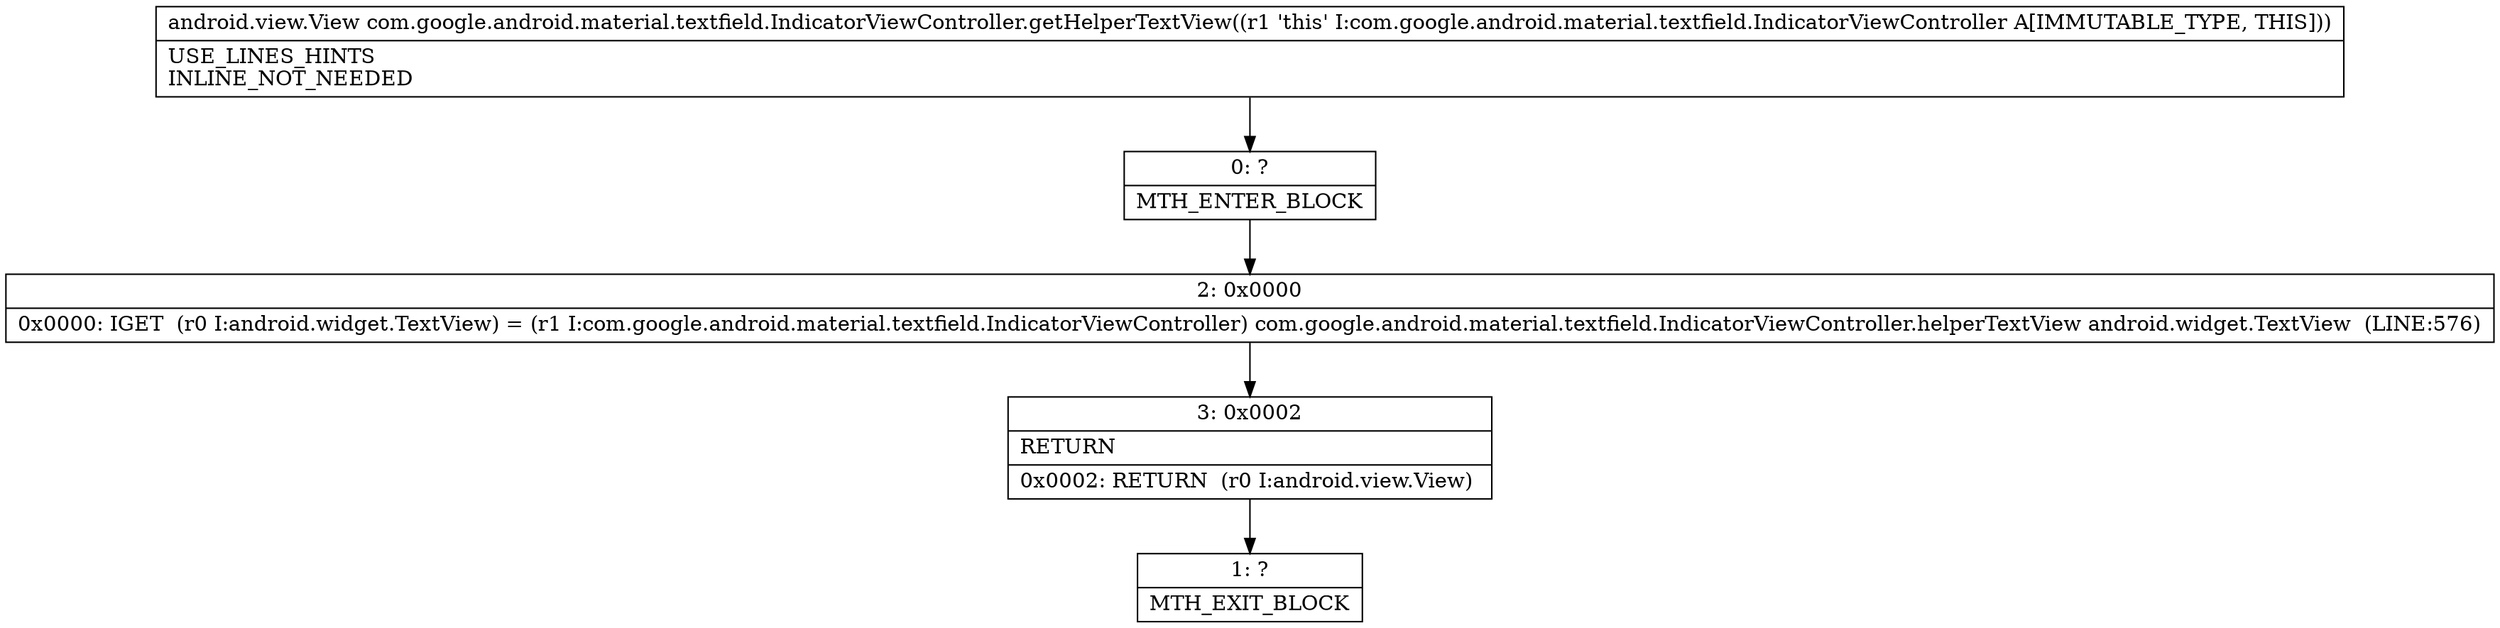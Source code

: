 digraph "CFG forcom.google.android.material.textfield.IndicatorViewController.getHelperTextView()Landroid\/view\/View;" {
Node_0 [shape=record,label="{0\:\ ?|MTH_ENTER_BLOCK\l}"];
Node_2 [shape=record,label="{2\:\ 0x0000|0x0000: IGET  (r0 I:android.widget.TextView) = (r1 I:com.google.android.material.textfield.IndicatorViewController) com.google.android.material.textfield.IndicatorViewController.helperTextView android.widget.TextView  (LINE:576)\l}"];
Node_3 [shape=record,label="{3\:\ 0x0002|RETURN\l|0x0002: RETURN  (r0 I:android.view.View) \l}"];
Node_1 [shape=record,label="{1\:\ ?|MTH_EXIT_BLOCK\l}"];
MethodNode[shape=record,label="{android.view.View com.google.android.material.textfield.IndicatorViewController.getHelperTextView((r1 'this' I:com.google.android.material.textfield.IndicatorViewController A[IMMUTABLE_TYPE, THIS]))  | USE_LINES_HINTS\lINLINE_NOT_NEEDED\l}"];
MethodNode -> Node_0;Node_0 -> Node_2;
Node_2 -> Node_3;
Node_3 -> Node_1;
}

